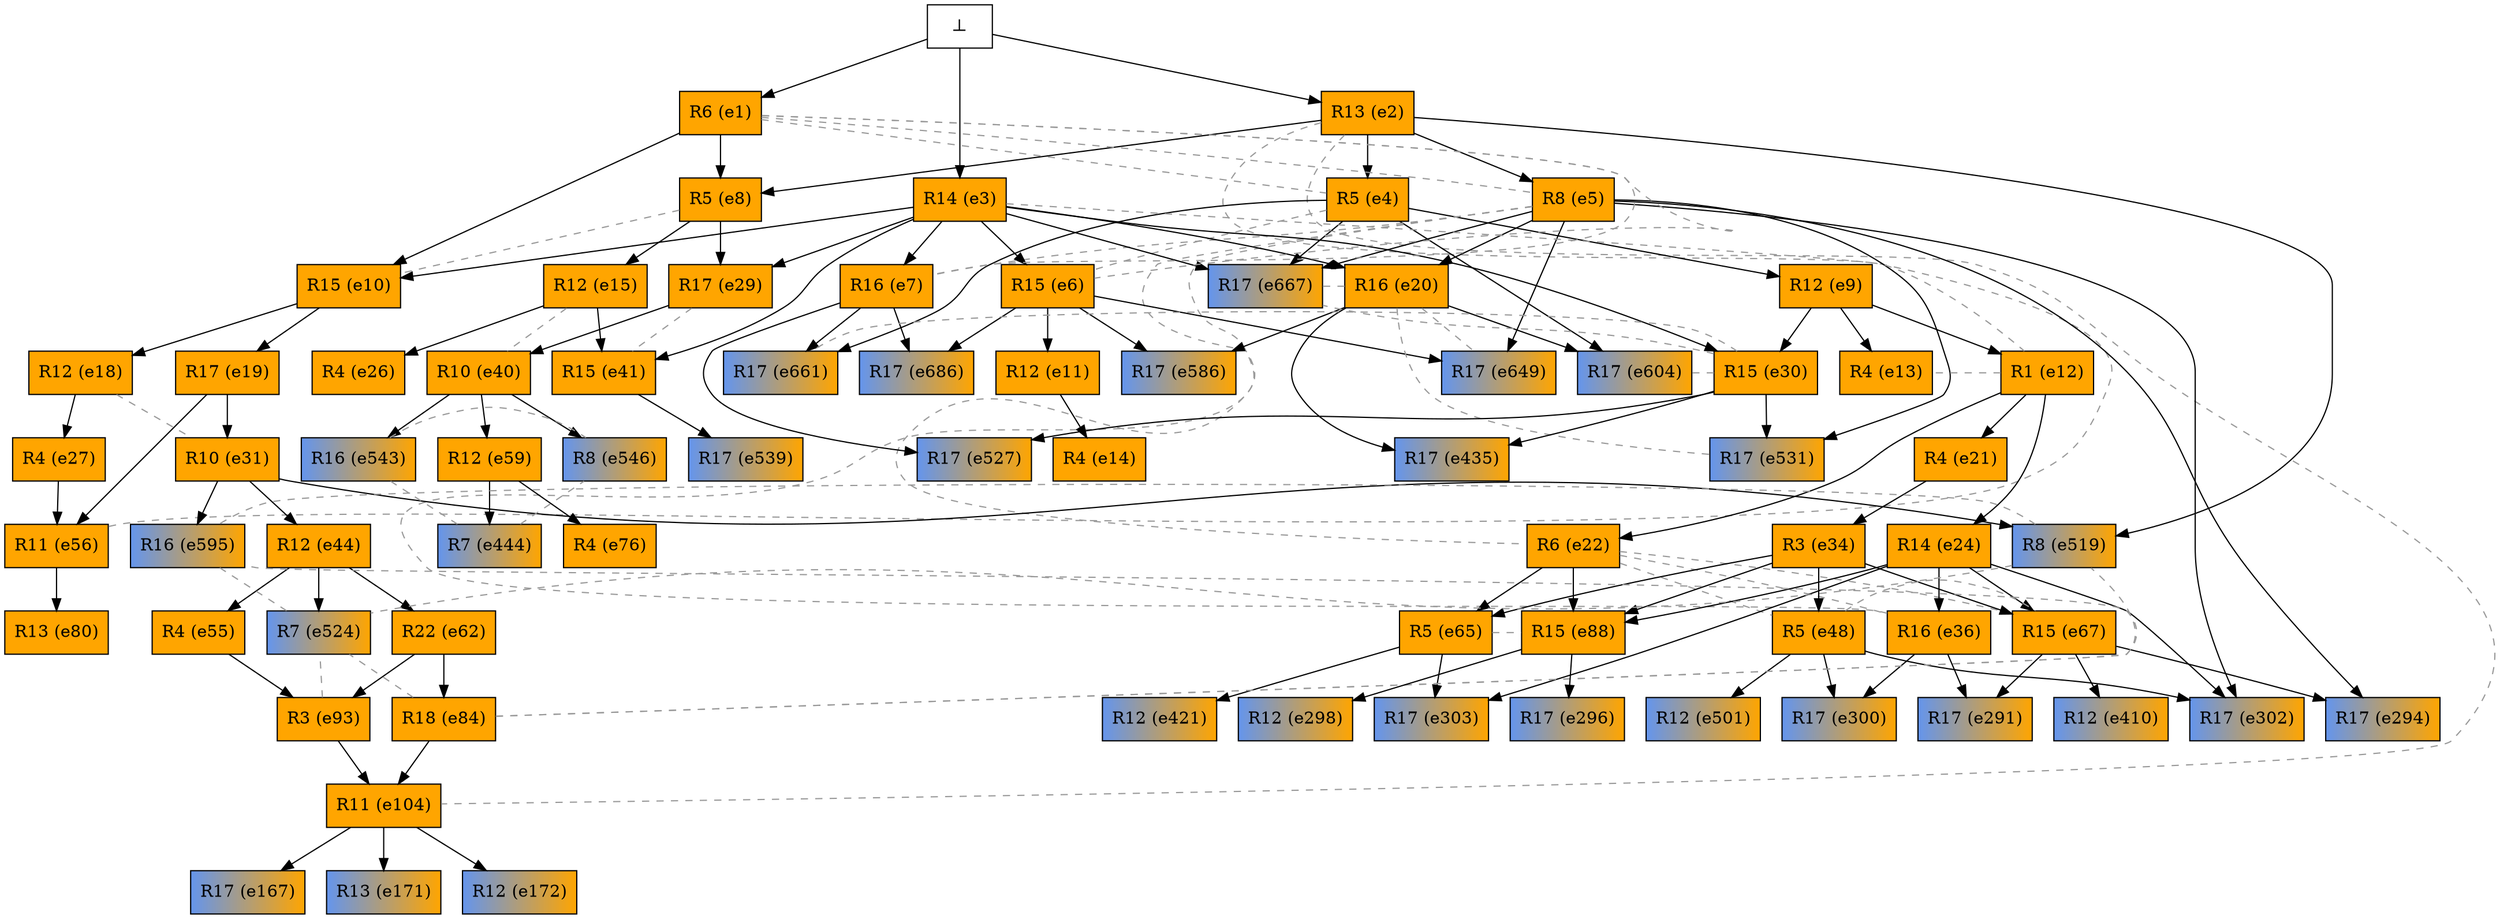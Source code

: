 digraph test {
  e2 -> e4;
  e2 -> e5;
  e3 -> e6;
  e3 -> e7;
  e1 -> e8;
  e2 -> e8;
  e4 -> e9;
  e1 -> e10;
  e3 -> e10;
  e6 -> e11;
  e9 -> e12;
  e9 -> e13;
  e11 -> e14;
  e8 -> e15;
  e10 -> e18;
  e10 -> e19;
  e3 -> e20;
  e5 -> e20;
  e12 -> e21;
  e12 -> e22;
  e12 -> e24;
  e15 -> e26;
  e18 -> e27;
  e3 -> e29;
  e8 -> e29;
  e3 -> e30;
  e9 -> e30;
  e19 -> e31;
  e21 -> e34;
  e24 -> e36;
  e29 -> e40;
  e3 -> e41;
  e15 -> e41;
  e31 -> e44;
  e34 -> e48;
  e44 -> e55;
  e19 -> e56;
  e27 -> e56;
  e40 -> e59;
  e44 -> e62;
  e22 -> e65;
  e34 -> e65;
  e24 -> e67;
  e34 -> e67;
  e59 -> e76;
  e56 -> e80;
  e62 -> e84;
  e22 -> e88;
  e24 -> e88;
  e34 -> e88;
  e55 -> e93;
  e62 -> e93;
  e84 -> e104;
  e93 -> e104;
  e104 -> e167;
  e104 -> e171;
  e104 -> e172;
  e36 -> e291;
  e67 -> e291;
  e5 -> e294;
  e67 -> e294;
  e88 -> e296;
  e88 -> e298;
  e36 -> e300;
  e48 -> e300;
  e5 -> e302;
  e24 -> e302;
  e48 -> e302;
  e24 -> e303;
  e65 -> e303;
  e67 -> e410;
  e65 -> e421;
  e20 -> e435;
  e30 -> e435;
  e59 -> e444;
  e48 -> e501;
  e2 -> e519;
  e31 -> e519;
  e44 -> e524;
  e7 -> e527;
  e30 -> e527;
  e5 -> e531;
  e30 -> e531;
  e41 -> e539;
  e40 -> e543;
  e40 -> e546;
  e6 -> e586;
  e20 -> e586;
  e31 -> e595;
  e4 -> e604;
  e20 -> e604;
  e5 -> e649;
  e6 -> e649;
  e4 -> e661;
  e7 -> e661;
  e3 -> e667;
  e4 -> e667;
  e5 -> e667;
  e6 -> e686;
  e7 -> e686;
  e0 -> e1;
  e0 -> e2;
  e0 -> e3;

//conflicts
  e1 -> e4 [arrowhead=none color=gray60 style=dashed constraint=false];
  e1 -> e5 [arrowhead=none color=gray60 style=dashed constraint=false];
  e1 -> e6 [arrowhead=none color=gray60 style=dashed constraint=false];
  e1 -> e7 [arrowhead=none color=gray60 style=dashed constraint=false];
  e2 -> e56 [arrowhead=none color=gray60 style=dashed constraint=false];
  e2 -> e104 [arrowhead=none color=gray60 style=dashed constraint=false];
  e3 -> e12 [arrowhead=none color=gray60 style=dashed constraint=false];
  e4 -> e6 [arrowhead=none color=gray60 style=dashed constraint=false];
  e5 -> e7 [arrowhead=none color=gray60 style=dashed constraint=false];
  e5 -> e22 [arrowhead=none color=gray60 style=dashed constraint=false];
  e5 -> e36 [arrowhead=none color=gray60 style=dashed constraint=false];
  e8 -> e10 [arrowhead=none color=gray60 style=dashed constraint=false];
  e12 -> e13 [arrowhead=none color=gray60 style=dashed constraint=false];
  e15 -> e40 [arrowhead=none color=gray60 style=dashed constraint=false];
  e18 -> e31 [arrowhead=none color=gray60 style=dashed constraint=false];
  e20 -> e531 [arrowhead=none color=gray60 style=dashed constraint=false];
  e20 -> e649 [arrowhead=none color=gray60 style=dashed constraint=false];
  e20 -> e667 [arrowhead=none color=gray60 style=dashed constraint=false];
  e22 -> e36 [arrowhead=none color=gray60 style=dashed constraint=false];
  e22 -> e48 [arrowhead=none color=gray60 style=dashed constraint=false];
  e22 -> e67 [arrowhead=none color=gray60 style=dashed constraint=false];
  e29 -> e41 [arrowhead=none color=gray60 style=dashed constraint=false];
  e30 -> e604 [arrowhead=none color=gray60 style=dashed constraint=false];
  e30 -> e661 [arrowhead=none color=gray60 style=dashed constraint=false];
  e30 -> e667 [arrowhead=none color=gray60 style=dashed constraint=false];
  e48 -> e67 [arrowhead=none color=gray60 style=dashed constraint=false];
  e65 -> e88 [arrowhead=none color=gray60 style=dashed constraint=false];
  e84 -> e519 [arrowhead=none color=gray60 style=dashed constraint=false];
  e84 -> e524 [arrowhead=none color=gray60 style=dashed constraint=false];
  e84 -> e595 [arrowhead=none color=gray60 style=dashed constraint=false];
  e93 -> e524 [arrowhead=none color=gray60 style=dashed constraint=false];
  e444 -> e543 [arrowhead=none color=gray60 style=dashed constraint=false];
  e444 -> e546 [arrowhead=none color=gray60 style=dashed constraint=false];
  e519 -> e524 [arrowhead=none color=gray60 style=dashed constraint=false];
  e519 -> e595 [arrowhead=none color=gray60 style=dashed constraint=false];
  e524 -> e595 [arrowhead=none color=gray60 style=dashed constraint=false];
  e543 -> e546 [arrowhead=none color=gray60 style=dashed constraint=false];

  e1 [color="black" fillcolor="orange:orange" label="R6 (e1)" shape=box style=filled];
  e2 [color="black" fillcolor="orange:orange" label="R13 (e2)" shape=box style=filled];
  e3 [color="black" fillcolor="orange:orange" label="R14 (e3)" shape=box style=filled];
  e4 [color="black" fillcolor="orange:orange" label="R5 (e4)" shape=box style=filled];
  e5 [color="black" fillcolor="orange:orange" label="R8 (e5)" shape=box style=filled];
  e6 [color="black" fillcolor="orange:orange" label="R15 (e6)" shape=box style=filled];
  e7 [color="black" fillcolor="orange:orange" label="R16 (e7)" shape=box style=filled];
  e8 [color="black" fillcolor="orange:orange" label="R5 (e8)" shape=box style=filled];
  e9 [color="black" fillcolor="orange:orange" label="R12 (e9)" shape=box style=filled];
  e10 [color="black" fillcolor="orange:orange" label="R15 (e10)" shape=box style=filled];
  e11 [color="black" fillcolor="orange:orange" label="R12 (e11)" shape=box style=filled];
  e12 [color="black" fillcolor="orange:orange" label="R1 (e12)" shape=box style=filled];
  e13 [color="black" fillcolor="orange:orange" label="R4 (e13)" shape=box style=filled];
  e14 [color="black" fillcolor="orange:orange" label="R4 (e14)" shape=box style=filled];
  e15 [color="black" fillcolor="orange:orange" label="R12 (e15)" shape=box style=filled];
  e18 [color="black" fillcolor="orange:orange" label="R12 (e18)" shape=box style=filled];
  e19 [color="black" fillcolor="orange:orange" label="R17 (e19)" shape=box style=filled];
  e20 [color="black" fillcolor="orange:orange" label="R16 (e20)" shape=box style=filled];
  e21 [color="black" fillcolor="orange:orange" label="R4 (e21)" shape=box style=filled];
  e22 [color="black" fillcolor="orange:orange" label="R6 (e22)" shape=box style=filled];
  e24 [color="black" fillcolor="orange:orange" label="R14 (e24)" shape=box style=filled];
  e26 [color="black" fillcolor="orange:orange" label="R4 (e26)" shape=box style=filled];
  e27 [color="black" fillcolor="orange:orange" label="R4 (e27)" shape=box style=filled];
  e29 [color="black" fillcolor="orange:orange" label="R17 (e29)" shape=box style=filled];
  e30 [color="black" fillcolor="orange:orange" label="R15 (e30)" shape=box style=filled];
  e31 [color="black" fillcolor="orange:orange" label="R10 (e31)" shape=box style=filled];
  e34 [color="black" fillcolor="orange:orange" label="R3 (e34)" shape=box style=filled];
  e36 [color="black" fillcolor="orange:orange" label="R16 (e36)" shape=box style=filled];
  e40 [color="black" fillcolor="orange:orange" label="R10 (e40)" shape=box style=filled];
  e41 [color="black" fillcolor="orange:orange" label="R15 (e41)" shape=box style=filled];
  e44 [color="black" fillcolor="orange:orange" label="R12 (e44)" shape=box style=filled];
  e48 [color="black" fillcolor="orange:orange" label="R5 (e48)" shape=box style=filled];
  e55 [color="black" fillcolor="orange:orange" label="R4 (e55)" shape=box style=filled];
  e56 [color="black" fillcolor="orange:orange" label="R11 (e56)" shape=box style=filled];
  e59 [color="black" fillcolor="orange:orange" label="R12 (e59)" shape=box style=filled];
  e62 [color="black" fillcolor="orange:orange" label="R22 (e62)" shape=box style=filled];
  e65 [color="black" fillcolor="orange:orange" label="R5 (e65)" shape=box style=filled];
  e67 [color="black" fillcolor="orange:orange" label="R15 (e67)" shape=box style=filled];
  e76 [color="black" fillcolor="orange:orange" label="R4 (e76)" shape=box style=filled];
  e80 [color="black" fillcolor="orange:orange" label="R13 (e80)" shape=box style=filled];
  e84 [color="black" fillcolor="orange:orange" label="R18 (e84)" shape=box style=filled];
  e88 [color="black" fillcolor="orange:orange" label="R15 (e88)" shape=box style=filled];
  e93 [color="black" fillcolor="orange:orange" label="R3 (e93)" shape=box style=filled];
  e104 [color="black" fillcolor="orange:orange" label="R11 (e104)" shape=box style=filled];
  e167 [color="black" fillcolor="cornflowerblue:orange" label="R17 (e167)" shape=box style=filled];
  e171 [color="black" fillcolor="cornflowerblue:orange" label="R13 (e171)" shape=box style=filled];
  e172 [color="black" fillcolor="cornflowerblue:orange" label="R12 (e172)" shape=box style=filled];
  e291 [color="black" fillcolor="cornflowerblue:orange" label="R17 (e291)" shape=box style=filled];
  e294 [color="black" fillcolor="cornflowerblue:orange" label="R17 (e294)" shape=box style=filled];
  e296 [color="black" fillcolor="cornflowerblue:orange" label="R17 (e296)" shape=box style=filled];
  e298 [color="black" fillcolor="cornflowerblue:orange" label="R12 (e298)" shape=box style=filled];
  e300 [color="black" fillcolor="cornflowerblue:orange" label="R17 (e300)" shape=box style=filled];
  e302 [color="black" fillcolor="cornflowerblue:orange" label="R17 (e302)" shape=box style=filled];
  e303 [color="black" fillcolor="cornflowerblue:orange" label="R17 (e303)" shape=box style=filled];
  e410 [color="black" fillcolor="cornflowerblue:orange" label="R12 (e410)" shape=box style=filled];
  e421 [color="black" fillcolor="cornflowerblue:orange" label="R12 (e421)" shape=box style=filled];
  e435 [color="black" fillcolor="cornflowerblue:orange" label="R17 (e435)" shape=box style=filled];
  e444 [color="black" fillcolor="cornflowerblue:orange" label="R7 (e444)" shape=box style=filled];
  e501 [color="black" fillcolor="cornflowerblue:orange" label="R12 (e501)" shape=box style=filled];
  e519 [color="black" fillcolor="cornflowerblue:orange" label="R8 (e519)" shape=box style=filled];
  e524 [color="black" fillcolor="cornflowerblue:orange" label="R7 (e524)" shape=box style=filled];
  e527 [color="black" fillcolor="cornflowerblue:orange" label="R17 (e527)" shape=box style=filled];
  e531 [color="black" fillcolor="cornflowerblue:orange" label="R17 (e531)" shape=box style=filled];
  e539 [color="black" fillcolor="cornflowerblue:orange" label="R17 (e539)" shape=box style=filled];
  e543 [color="black" fillcolor="cornflowerblue:orange" label="R16 (e543)" shape=box style=filled];
  e546 [color="black" fillcolor="cornflowerblue:orange" label="R8 (e546)" shape=box style=filled];
  e586 [color="black" fillcolor="cornflowerblue:orange" label="R17 (e586)" shape=box style=filled];
  e595 [color="black" fillcolor="cornflowerblue:orange" label="R16 (e595)" shape=box style=filled];
  e604 [color="black" fillcolor="cornflowerblue:orange" label="R17 (e604)" shape=box style=filled];
  e649 [color="black" fillcolor="cornflowerblue:orange" label="R17 (e649)" shape=box style=filled];
  e661 [color="black" fillcolor="cornflowerblue:orange" label="R17 (e661)" shape=box style=filled];
  e667 [color="black" fillcolor="cornflowerblue:orange" label="R17 (e667)" shape=box style=filled];
  e686 [color="black" fillcolor="cornflowerblue:orange" label="R17 (e686)" shape=box style=filled];
  e0 [fillcolor="white" label="⊥" shape=box style=filled];
}
